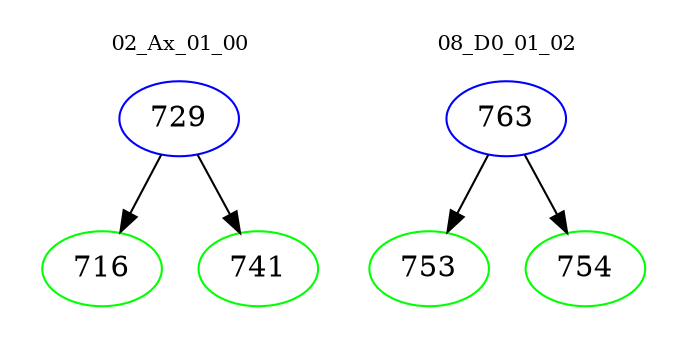 digraph{
subgraph cluster_0 {
color = white
label = "02_Ax_01_00";
fontsize=10;
T0_729 [label="729", color="blue"]
T0_729 -> T0_716 [color="black"]
T0_716 [label="716", color="green"]
T0_729 -> T0_741 [color="black"]
T0_741 [label="741", color="green"]
}
subgraph cluster_1 {
color = white
label = "08_D0_01_02";
fontsize=10;
T1_763 [label="763", color="blue"]
T1_763 -> T1_753 [color="black"]
T1_753 [label="753", color="green"]
T1_763 -> T1_754 [color="black"]
T1_754 [label="754", color="green"]
}
}
